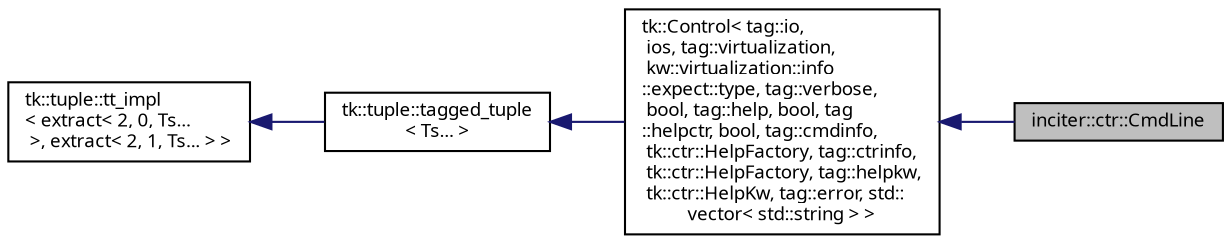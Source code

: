 digraph "inciter::ctr::CmdLine"
{
 // INTERACTIVE_SVG=YES
  bgcolor="transparent";
  edge [fontname="sans-serif",fontsize="9",labelfontname="sans-serif",labelfontsize="9"];
  node [fontname="sans-serif",fontsize="9",shape=record];
  rankdir="LR";
  Node1 [label="inciter::ctr::CmdLine",height=0.2,width=0.4,color="black", fillcolor="grey75", style="filled", fontcolor="black"];
  Node2 -> Node1 [dir="back",color="midnightblue",fontsize="9",style="solid",fontname="sans-serif"];
  Node2 [label="tk::Control\< tag::io,\l ios, tag::virtualization,\l kw::virtualization::info\l::expect::type, tag::verbose,\l bool, tag::help, bool, tag\l::helpctr, bool, tag::cmdinfo,\l tk::ctr::HelpFactory, tag::ctrinfo,\l tk::ctr::HelpFactory, tag::helpkw,\l tk::ctr::HelpKw, tag::error, std::\lvector\< std::string \> \>",height=0.2,width=0.4,color="black",URL="$classtk_1_1_control.html"];
  Node3 -> Node2 [dir="back",color="midnightblue",fontsize="9",style="solid",fontname="sans-serif"];
  Node3 [label="tk::tuple::tagged_tuple\l\< Ts... \>",height=0.2,width=0.4,color="black",URL="$structtk_1_1tuple_1_1tagged__tuple.html"];
  Node4 -> Node3 [dir="back",color="midnightblue",fontsize="9",style="solid",fontname="sans-serif"];
  Node4 [label="tk::tuple::tt_impl\l\< extract\< 2, 0, Ts...\l \>, extract\< 2, 1, Ts... \> \>",height=0.2,width=0.4,color="black",URL="$structtk_1_1tuple_1_1tt__impl.html"];
}
